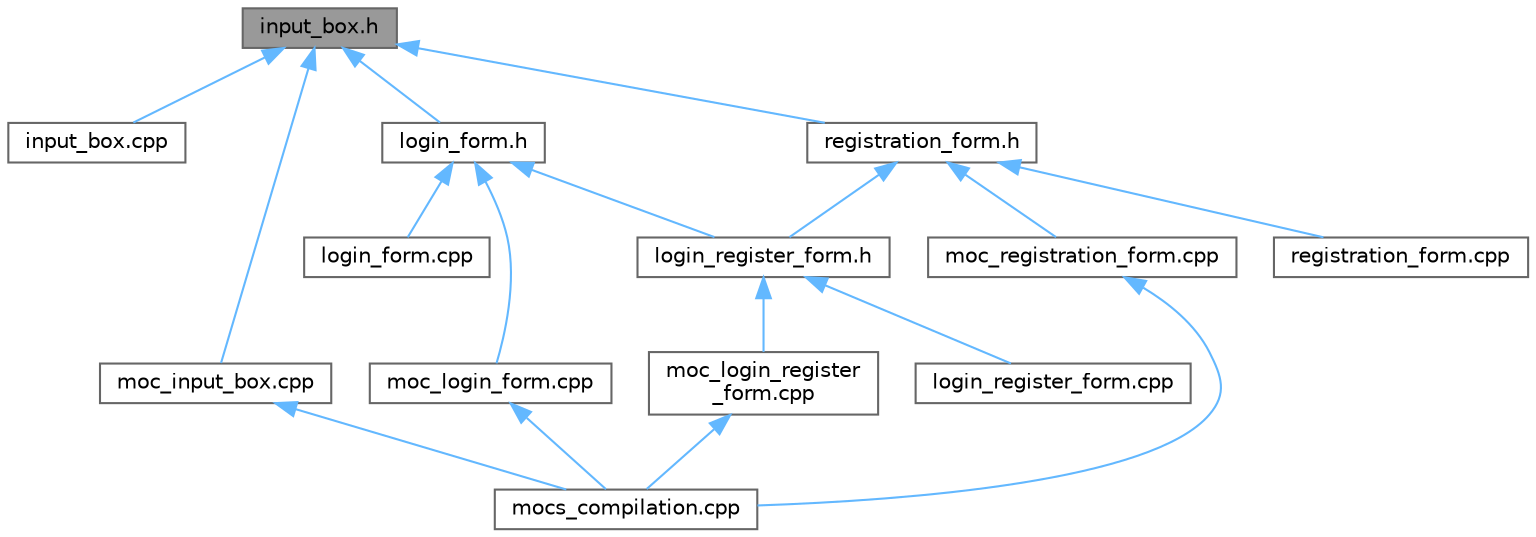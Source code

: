 digraph "input_box.h"
{
 // LATEX_PDF_SIZE
  bgcolor="transparent";
  edge [fontname=Helvetica,fontsize=10,labelfontname=Helvetica,labelfontsize=10];
  node [fontname=Helvetica,fontsize=10,shape=box,height=0.2,width=0.4];
  Node1 [id="Node000001",label="input_box.h",height=0.2,width=0.4,color="gray40", fillcolor="grey60", style="filled", fontcolor="black",tooltip=" "];
  Node1 -> Node2 [id="edge1_Node000001_Node000002",dir="back",color="steelblue1",style="solid",tooltip=" "];
  Node2 [id="Node000002",label="input_box.cpp",height=0.2,width=0.4,color="grey40", fillcolor="white", style="filled",URL="$input__box_8cpp.html",tooltip=" "];
  Node1 -> Node3 [id="edge2_Node000001_Node000003",dir="back",color="steelblue1",style="solid",tooltip=" "];
  Node3 [id="Node000003",label="login_form.h",height=0.2,width=0.4,color="grey40", fillcolor="white", style="filled",URL="$login__form_8h.html",tooltip=" "];
  Node3 -> Node4 [id="edge3_Node000003_Node000004",dir="back",color="steelblue1",style="solid",tooltip=" "];
  Node4 [id="Node000004",label="login_form.cpp",height=0.2,width=0.4,color="grey40", fillcolor="white", style="filled",URL="$login__form_8cpp.html",tooltip=" "];
  Node3 -> Node5 [id="edge4_Node000003_Node000005",dir="back",color="steelblue1",style="solid",tooltip=" "];
  Node5 [id="Node000005",label="login_register_form.h",height=0.2,width=0.4,color="grey40", fillcolor="white", style="filled",URL="$login__register__form_8h.html",tooltip=" "];
  Node5 -> Node6 [id="edge5_Node000005_Node000006",dir="back",color="steelblue1",style="solid",tooltip=" "];
  Node6 [id="Node000006",label="login_register_form.cpp",height=0.2,width=0.4,color="grey40", fillcolor="white", style="filled",URL="$login__register__form_8cpp.html",tooltip=" "];
  Node5 -> Node7 [id="edge6_Node000005_Node000007",dir="back",color="steelblue1",style="solid",tooltip=" "];
  Node7 [id="Node000007",label="moc_login_register\l_form.cpp",height=0.2,width=0.4,color="grey40", fillcolor="white", style="filled",URL="$moc__login__register__form_8cpp.html",tooltip=" "];
  Node7 -> Node8 [id="edge7_Node000007_Node000008",dir="back",color="steelblue1",style="solid",tooltip=" "];
  Node8 [id="Node000008",label="mocs_compilation.cpp",height=0.2,width=0.4,color="grey40", fillcolor="white", style="filled",URL="$ui_2_login_interface_2_login_interface__autogen_2mocs__compilation_8cpp.html",tooltip=" "];
  Node3 -> Node9 [id="edge8_Node000003_Node000009",dir="back",color="steelblue1",style="solid",tooltip=" "];
  Node9 [id="Node000009",label="moc_login_form.cpp",height=0.2,width=0.4,color="grey40", fillcolor="white", style="filled",URL="$moc__login__form_8cpp.html",tooltip=" "];
  Node9 -> Node8 [id="edge9_Node000009_Node000008",dir="back",color="steelblue1",style="solid",tooltip=" "];
  Node1 -> Node10 [id="edge10_Node000001_Node000010",dir="back",color="steelblue1",style="solid",tooltip=" "];
  Node10 [id="Node000010",label="moc_input_box.cpp",height=0.2,width=0.4,color="grey40", fillcolor="white", style="filled",URL="$moc__input__box_8cpp.html",tooltip=" "];
  Node10 -> Node8 [id="edge11_Node000010_Node000008",dir="back",color="steelblue1",style="solid",tooltip=" "];
  Node1 -> Node11 [id="edge12_Node000001_Node000011",dir="back",color="steelblue1",style="solid",tooltip=" "];
  Node11 [id="Node000011",label="registration_form.h",height=0.2,width=0.4,color="grey40", fillcolor="white", style="filled",URL="$registration__form_8h.html",tooltip=" "];
  Node11 -> Node5 [id="edge13_Node000011_Node000005",dir="back",color="steelblue1",style="solid",tooltip=" "];
  Node11 -> Node12 [id="edge14_Node000011_Node000012",dir="back",color="steelblue1",style="solid",tooltip=" "];
  Node12 [id="Node000012",label="moc_registration_form.cpp",height=0.2,width=0.4,color="grey40", fillcolor="white", style="filled",URL="$moc__registration__form_8cpp.html",tooltip=" "];
  Node12 -> Node8 [id="edge15_Node000012_Node000008",dir="back",color="steelblue1",style="solid",tooltip=" "];
  Node11 -> Node13 [id="edge16_Node000011_Node000013",dir="back",color="steelblue1",style="solid",tooltip=" "];
  Node13 [id="Node000013",label="registration_form.cpp",height=0.2,width=0.4,color="grey40", fillcolor="white", style="filled",URL="$registration__form_8cpp.html",tooltip=" "];
}
